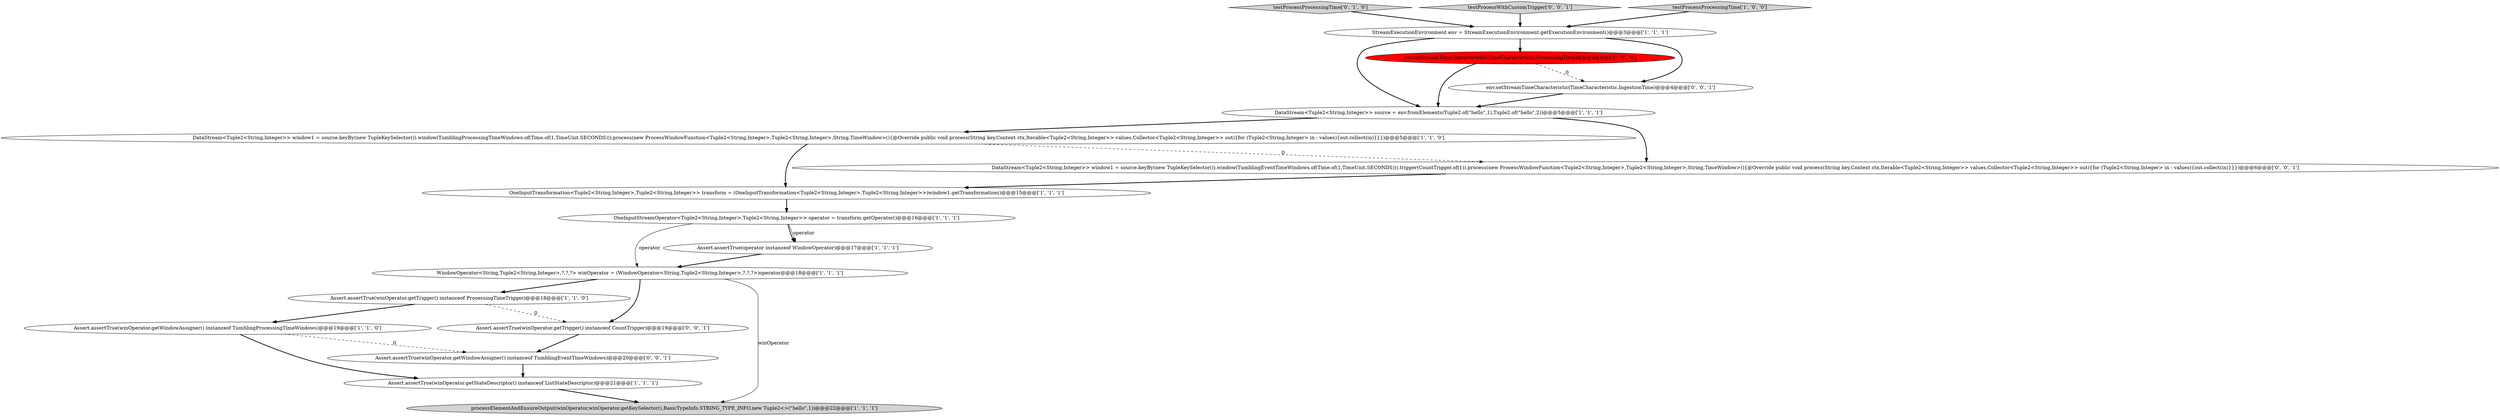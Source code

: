 digraph {
13 [style = filled, label = "testProcessProcessingTime['0', '1', '0']", fillcolor = lightgray, shape = diamond image = "AAA0AAABBB2BBB"];
5 [style = filled, label = "StreamExecutionEnvironment env = StreamExecutionEnvironment.getExecutionEnvironment()@@@3@@@['1', '1', '1']", fillcolor = white, shape = ellipse image = "AAA0AAABBB1BBB"];
18 [style = filled, label = "testProcessWithCustomTrigger['0', '0', '1']", fillcolor = lightgray, shape = diamond image = "AAA0AAABBB3BBB"];
1 [style = filled, label = "testProcessProcessingTime['1', '0', '0']", fillcolor = lightgray, shape = diamond image = "AAA0AAABBB1BBB"];
7 [style = filled, label = "Assert.assertTrue(winOperator.getStateDescriptor() instanceof ListStateDescriptor)@@@21@@@['1', '1', '1']", fillcolor = white, shape = ellipse image = "AAA0AAABBB1BBB"];
14 [style = filled, label = "Assert.assertTrue(winOperator.getWindowAssigner() instanceof TumblingEventTimeWindows)@@@20@@@['0', '0', '1']", fillcolor = white, shape = ellipse image = "AAA0AAABBB3BBB"];
4 [style = filled, label = "Assert.assertTrue(winOperator.getWindowAssigner() instanceof TumblingProcessingTimeWindows)@@@19@@@['1', '1', '0']", fillcolor = white, shape = ellipse image = "AAA0AAABBB1BBB"];
0 [style = filled, label = "DataStream<Tuple2<String,Integer>> source = env.fromElements(Tuple2.of(\"hello\",1),Tuple2.of(\"hello\",2))@@@5@@@['1', '1', '1']", fillcolor = white, shape = ellipse image = "AAA0AAABBB1BBB"];
9 [style = filled, label = "Assert.assertTrue(winOperator.getTrigger() instanceof ProcessingTimeTrigger)@@@18@@@['1', '1', '0']", fillcolor = white, shape = ellipse image = "AAA0AAABBB1BBB"];
10 [style = filled, label = "DataStream<Tuple2<String,Integer>> window1 = source.keyBy(new TupleKeySelector()).window(TumblingProcessingTimeWindows.of(Time.of(1,TimeUnit.SECONDS))).process(new ProcessWindowFunction<Tuple2<String,Integer>,Tuple2<String,Integer>,String,TimeWindow>(){@Override public void process(String key,Context ctx,Iterable<Tuple2<String,Integer>> values,Collector<Tuple2<String,Integer>> out){for (Tuple2<String,Integer> in : values){out.collect(in)}}})@@@5@@@['1', '1', '0']", fillcolor = white, shape = ellipse image = "AAA0AAABBB1BBB"];
15 [style = filled, label = "DataStream<Tuple2<String,Integer>> window1 = source.keyBy(new TupleKeySelector()).window(TumblingEventTimeWindows.of(Time.of(1,TimeUnit.SECONDS))).trigger(CountTrigger.of(1)).process(new ProcessWindowFunction<Tuple2<String,Integer>,Tuple2<String,Integer>,String,TimeWindow>(){@Override public void process(String key,Context ctx,Iterable<Tuple2<String,Integer>> values,Collector<Tuple2<String,Integer>> out){for (Tuple2<String,Integer> in : values){out.collect(in)}}})@@@6@@@['0', '0', '1']", fillcolor = white, shape = ellipse image = "AAA0AAABBB3BBB"];
2 [style = filled, label = "env.setStreamTimeCharacteristic(TimeCharacteristic.ProcessingTime)@@@4@@@['1', '0', '0']", fillcolor = red, shape = ellipse image = "AAA1AAABBB1BBB"];
16 [style = filled, label = "Assert.assertTrue(winOperator.getTrigger() instanceof CountTrigger)@@@19@@@['0', '0', '1']", fillcolor = white, shape = ellipse image = "AAA0AAABBB3BBB"];
12 [style = filled, label = "OneInputTransformation<Tuple2<String,Integer>,Tuple2<String,Integer>> transform = (OneInputTransformation<Tuple2<String,Integer>,Tuple2<String,Integer>>)window1.getTransformation()@@@15@@@['1', '1', '1']", fillcolor = white, shape = ellipse image = "AAA0AAABBB1BBB"];
17 [style = filled, label = "env.setStreamTimeCharacteristic(TimeCharacteristic.IngestionTime)@@@4@@@['0', '0', '1']", fillcolor = white, shape = ellipse image = "AAA0AAABBB3BBB"];
6 [style = filled, label = "OneInputStreamOperator<Tuple2<String,Integer>,Tuple2<String,Integer>> operator = transform.getOperator()@@@16@@@['1', '1', '1']", fillcolor = white, shape = ellipse image = "AAA0AAABBB1BBB"];
11 [style = filled, label = "processElementAndEnsureOutput(winOperator,winOperator.getKeySelector(),BasicTypeInfo.STRING_TYPE_INFO,new Tuple2<>(\"hello\",1))@@@22@@@['1', '1', '1']", fillcolor = lightgray, shape = ellipse image = "AAA0AAABBB1BBB"];
8 [style = filled, label = "WindowOperator<String,Tuple2<String,Integer>,?,?,?> winOperator = (WindowOperator<String,Tuple2<String,Integer>,?,?,?>)operator@@@18@@@['1', '1', '1']", fillcolor = white, shape = ellipse image = "AAA0AAABBB1BBB"];
3 [style = filled, label = "Assert.assertTrue(operator instanceof WindowOperator)@@@17@@@['1', '1', '1']", fillcolor = white, shape = ellipse image = "AAA0AAABBB1BBB"];
1->5 [style = bold, label=""];
10->15 [style = dashed, label="0"];
6->3 [style = bold, label=""];
8->16 [style = bold, label=""];
9->16 [style = dashed, label="0"];
7->11 [style = bold, label=""];
9->4 [style = bold, label=""];
12->6 [style = bold, label=""];
5->17 [style = bold, label=""];
2->17 [style = dashed, label="0"];
0->15 [style = bold, label=""];
4->7 [style = bold, label=""];
14->7 [style = bold, label=""];
5->2 [style = bold, label=""];
0->10 [style = bold, label=""];
2->0 [style = bold, label=""];
17->0 [style = bold, label=""];
5->0 [style = bold, label=""];
10->12 [style = bold, label=""];
3->8 [style = bold, label=""];
18->5 [style = bold, label=""];
8->9 [style = bold, label=""];
13->5 [style = bold, label=""];
16->14 [style = bold, label=""];
4->14 [style = dashed, label="0"];
15->12 [style = bold, label=""];
8->11 [style = solid, label="winOperator"];
6->8 [style = solid, label="operator"];
6->3 [style = solid, label="operator"];
}
